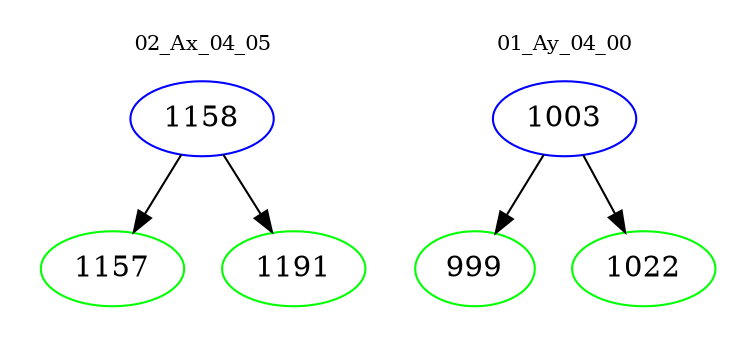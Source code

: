 digraph{
subgraph cluster_0 {
color = white
label = "02_Ax_04_05";
fontsize=10;
T0_1158 [label="1158", color="blue"]
T0_1158 -> T0_1157 [color="black"]
T0_1157 [label="1157", color="green"]
T0_1158 -> T0_1191 [color="black"]
T0_1191 [label="1191", color="green"]
}
subgraph cluster_1 {
color = white
label = "01_Ay_04_00";
fontsize=10;
T1_1003 [label="1003", color="blue"]
T1_1003 -> T1_999 [color="black"]
T1_999 [label="999", color="green"]
T1_1003 -> T1_1022 [color="black"]
T1_1022 [label="1022", color="green"]
}
}
